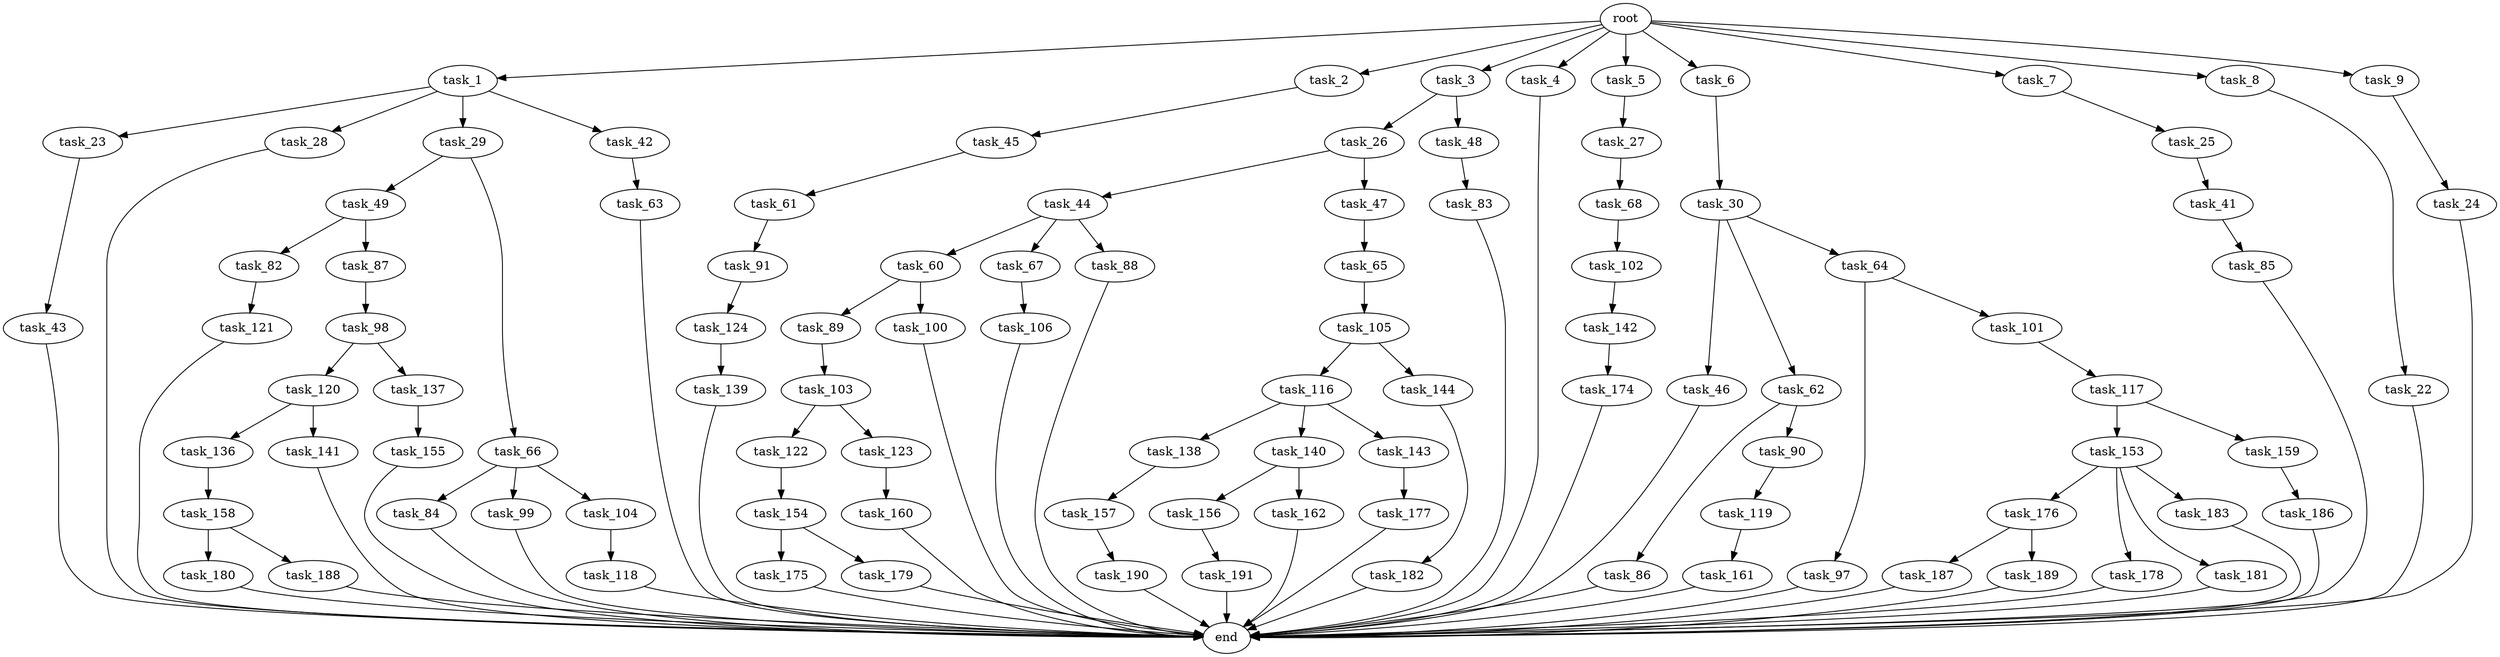 digraph G {
  root [size="0.000000"];
  task_1 [size="1.024000"];
  task_2 [size="1.024000"];
  task_3 [size="1.024000"];
  task_4 [size="1.024000"];
  task_5 [size="1.024000"];
  task_6 [size="1.024000"];
  task_7 [size="1.024000"];
  task_8 [size="1.024000"];
  task_9 [size="1.024000"];
  task_22 [size="420906795.008000"];
  task_23 [size="34359738.368000"];
  task_24 [size="549755813.888000"];
  task_25 [size="549755813.888000"];
  task_26 [size="695784701.952000"];
  task_27 [size="77309411.328000"];
  task_28 [size="34359738.368000"];
  task_29 [size="34359738.368000"];
  task_30 [size="34359738.368000"];
  task_41 [size="137438953.472000"];
  task_42 [size="34359738.368000"];
  task_43 [size="309237645.312000"];
  task_44 [size="549755813.888000"];
  task_45 [size="34359738.368000"];
  task_46 [size="77309411.328000"];
  task_47 [size="549755813.888000"];
  task_48 [size="695784701.952000"];
  task_49 [size="137438953.472000"];
  task_60 [size="77309411.328000"];
  task_61 [size="858993459.200000"];
  task_62 [size="77309411.328000"];
  task_63 [size="420906795.008000"];
  task_64 [size="77309411.328000"];
  task_65 [size="34359738.368000"];
  task_66 [size="137438953.472000"];
  task_67 [size="77309411.328000"];
  task_68 [size="309237645.312000"];
  task_82 [size="137438953.472000"];
  task_83 [size="549755813.888000"];
  task_84 [size="34359738.368000"];
  task_85 [size="77309411.328000"];
  task_86 [size="214748364.800000"];
  task_87 [size="137438953.472000"];
  task_88 [size="77309411.328000"];
  task_89 [size="309237645.312000"];
  task_90 [size="214748364.800000"];
  task_91 [size="858993459.200000"];
  task_97 [size="77309411.328000"];
  task_98 [size="420906795.008000"];
  task_99 [size="34359738.368000"];
  task_100 [size="309237645.312000"];
  task_101 [size="77309411.328000"];
  task_102 [size="214748364.800000"];
  task_103 [size="137438953.472000"];
  task_104 [size="34359738.368000"];
  task_105 [size="420906795.008000"];
  task_106 [size="549755813.888000"];
  task_116 [size="137438953.472000"];
  task_117 [size="309237645.312000"];
  task_118 [size="420906795.008000"];
  task_119 [size="137438953.472000"];
  task_120 [size="34359738.368000"];
  task_121 [size="420906795.008000"];
  task_122 [size="34359738.368000"];
  task_123 [size="34359738.368000"];
  task_124 [size="858993459.200000"];
  task_136 [size="34359738.368000"];
  task_137 [size="34359738.368000"];
  task_138 [size="420906795.008000"];
  task_139 [size="858993459.200000"];
  task_140 [size="420906795.008000"];
  task_141 [size="34359738.368000"];
  task_142 [size="858993459.200000"];
  task_143 [size="420906795.008000"];
  task_144 [size="137438953.472000"];
  task_153 [size="309237645.312000"];
  task_154 [size="77309411.328000"];
  task_155 [size="137438953.472000"];
  task_156 [size="309237645.312000"];
  task_157 [size="77309411.328000"];
  task_158 [size="695784701.952000"];
  task_159 [size="309237645.312000"];
  task_160 [size="214748364.800000"];
  task_161 [size="214748364.800000"];
  task_162 [size="309237645.312000"];
  task_174 [size="549755813.888000"];
  task_175 [size="214748364.800000"];
  task_176 [size="549755813.888000"];
  task_177 [size="549755813.888000"];
  task_178 [size="549755813.888000"];
  task_179 [size="214748364.800000"];
  task_180 [size="77309411.328000"];
  task_181 [size="549755813.888000"];
  task_182 [size="137438953.472000"];
  task_183 [size="549755813.888000"];
  task_186 [size="695784701.952000"];
  task_187 [size="137438953.472000"];
  task_188 [size="77309411.328000"];
  task_189 [size="137438953.472000"];
  task_190 [size="420906795.008000"];
  task_191 [size="420906795.008000"];
  end [size="0.000000"];

  root -> task_1 [size="1.000000"];
  root -> task_2 [size="1.000000"];
  root -> task_3 [size="1.000000"];
  root -> task_4 [size="1.000000"];
  root -> task_5 [size="1.000000"];
  root -> task_6 [size="1.000000"];
  root -> task_7 [size="1.000000"];
  root -> task_8 [size="1.000000"];
  root -> task_9 [size="1.000000"];
  task_1 -> task_23 [size="33554432.000000"];
  task_1 -> task_28 [size="33554432.000000"];
  task_1 -> task_29 [size="33554432.000000"];
  task_1 -> task_42 [size="33554432.000000"];
  task_2 -> task_45 [size="33554432.000000"];
  task_3 -> task_26 [size="679477248.000000"];
  task_3 -> task_48 [size="679477248.000000"];
  task_4 -> end [size="1.000000"];
  task_5 -> task_27 [size="75497472.000000"];
  task_6 -> task_30 [size="33554432.000000"];
  task_7 -> task_25 [size="536870912.000000"];
  task_8 -> task_22 [size="411041792.000000"];
  task_9 -> task_24 [size="536870912.000000"];
  task_22 -> end [size="1.000000"];
  task_23 -> task_43 [size="301989888.000000"];
  task_24 -> end [size="1.000000"];
  task_25 -> task_41 [size="134217728.000000"];
  task_26 -> task_44 [size="536870912.000000"];
  task_26 -> task_47 [size="536870912.000000"];
  task_27 -> task_68 [size="301989888.000000"];
  task_28 -> end [size="1.000000"];
  task_29 -> task_49 [size="134217728.000000"];
  task_29 -> task_66 [size="134217728.000000"];
  task_30 -> task_46 [size="75497472.000000"];
  task_30 -> task_62 [size="75497472.000000"];
  task_30 -> task_64 [size="75497472.000000"];
  task_41 -> task_85 [size="75497472.000000"];
  task_42 -> task_63 [size="411041792.000000"];
  task_43 -> end [size="1.000000"];
  task_44 -> task_60 [size="75497472.000000"];
  task_44 -> task_67 [size="75497472.000000"];
  task_44 -> task_88 [size="75497472.000000"];
  task_45 -> task_61 [size="838860800.000000"];
  task_46 -> end [size="1.000000"];
  task_47 -> task_65 [size="33554432.000000"];
  task_48 -> task_83 [size="536870912.000000"];
  task_49 -> task_82 [size="134217728.000000"];
  task_49 -> task_87 [size="134217728.000000"];
  task_60 -> task_89 [size="301989888.000000"];
  task_60 -> task_100 [size="301989888.000000"];
  task_61 -> task_91 [size="838860800.000000"];
  task_62 -> task_86 [size="209715200.000000"];
  task_62 -> task_90 [size="209715200.000000"];
  task_63 -> end [size="1.000000"];
  task_64 -> task_97 [size="75497472.000000"];
  task_64 -> task_101 [size="75497472.000000"];
  task_65 -> task_105 [size="411041792.000000"];
  task_66 -> task_84 [size="33554432.000000"];
  task_66 -> task_99 [size="33554432.000000"];
  task_66 -> task_104 [size="33554432.000000"];
  task_67 -> task_106 [size="536870912.000000"];
  task_68 -> task_102 [size="209715200.000000"];
  task_82 -> task_121 [size="411041792.000000"];
  task_83 -> end [size="1.000000"];
  task_84 -> end [size="1.000000"];
  task_85 -> end [size="1.000000"];
  task_86 -> end [size="1.000000"];
  task_87 -> task_98 [size="411041792.000000"];
  task_88 -> end [size="1.000000"];
  task_89 -> task_103 [size="134217728.000000"];
  task_90 -> task_119 [size="134217728.000000"];
  task_91 -> task_124 [size="838860800.000000"];
  task_97 -> end [size="1.000000"];
  task_98 -> task_120 [size="33554432.000000"];
  task_98 -> task_137 [size="33554432.000000"];
  task_99 -> end [size="1.000000"];
  task_100 -> end [size="1.000000"];
  task_101 -> task_117 [size="301989888.000000"];
  task_102 -> task_142 [size="838860800.000000"];
  task_103 -> task_122 [size="33554432.000000"];
  task_103 -> task_123 [size="33554432.000000"];
  task_104 -> task_118 [size="411041792.000000"];
  task_105 -> task_116 [size="134217728.000000"];
  task_105 -> task_144 [size="134217728.000000"];
  task_106 -> end [size="1.000000"];
  task_116 -> task_138 [size="411041792.000000"];
  task_116 -> task_140 [size="411041792.000000"];
  task_116 -> task_143 [size="411041792.000000"];
  task_117 -> task_153 [size="301989888.000000"];
  task_117 -> task_159 [size="301989888.000000"];
  task_118 -> end [size="1.000000"];
  task_119 -> task_161 [size="209715200.000000"];
  task_120 -> task_136 [size="33554432.000000"];
  task_120 -> task_141 [size="33554432.000000"];
  task_121 -> end [size="1.000000"];
  task_122 -> task_154 [size="75497472.000000"];
  task_123 -> task_160 [size="209715200.000000"];
  task_124 -> task_139 [size="838860800.000000"];
  task_136 -> task_158 [size="679477248.000000"];
  task_137 -> task_155 [size="134217728.000000"];
  task_138 -> task_157 [size="75497472.000000"];
  task_139 -> end [size="1.000000"];
  task_140 -> task_156 [size="301989888.000000"];
  task_140 -> task_162 [size="301989888.000000"];
  task_141 -> end [size="1.000000"];
  task_142 -> task_174 [size="536870912.000000"];
  task_143 -> task_177 [size="536870912.000000"];
  task_144 -> task_182 [size="134217728.000000"];
  task_153 -> task_176 [size="536870912.000000"];
  task_153 -> task_178 [size="536870912.000000"];
  task_153 -> task_181 [size="536870912.000000"];
  task_153 -> task_183 [size="536870912.000000"];
  task_154 -> task_175 [size="209715200.000000"];
  task_154 -> task_179 [size="209715200.000000"];
  task_155 -> end [size="1.000000"];
  task_156 -> task_191 [size="411041792.000000"];
  task_157 -> task_190 [size="411041792.000000"];
  task_158 -> task_180 [size="75497472.000000"];
  task_158 -> task_188 [size="75497472.000000"];
  task_159 -> task_186 [size="679477248.000000"];
  task_160 -> end [size="1.000000"];
  task_161 -> end [size="1.000000"];
  task_162 -> end [size="1.000000"];
  task_174 -> end [size="1.000000"];
  task_175 -> end [size="1.000000"];
  task_176 -> task_187 [size="134217728.000000"];
  task_176 -> task_189 [size="134217728.000000"];
  task_177 -> end [size="1.000000"];
  task_178 -> end [size="1.000000"];
  task_179 -> end [size="1.000000"];
  task_180 -> end [size="1.000000"];
  task_181 -> end [size="1.000000"];
  task_182 -> end [size="1.000000"];
  task_183 -> end [size="1.000000"];
  task_186 -> end [size="1.000000"];
  task_187 -> end [size="1.000000"];
  task_188 -> end [size="1.000000"];
  task_189 -> end [size="1.000000"];
  task_190 -> end [size="1.000000"];
  task_191 -> end [size="1.000000"];
}

